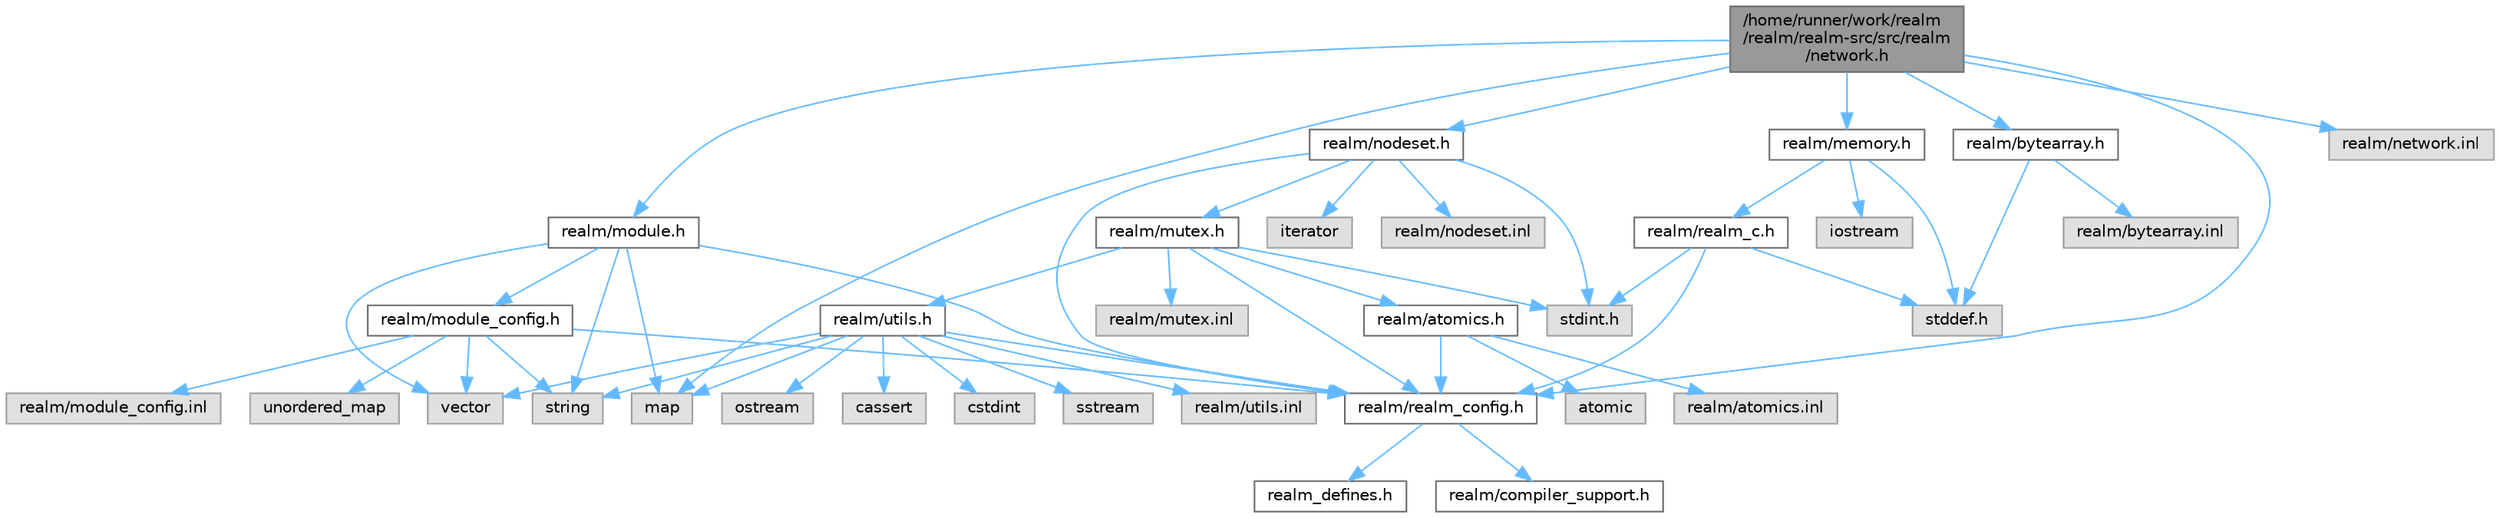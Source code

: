 digraph "/home/runner/work/realm/realm/realm-src/src/realm/network.h"
{
 // LATEX_PDF_SIZE
  bgcolor="transparent";
  edge [fontname=Helvetica,fontsize=10,labelfontname=Helvetica,labelfontsize=10];
  node [fontname=Helvetica,fontsize=10,shape=box,height=0.2,width=0.4];
  Node1 [id="Node000001",label="/home/runner/work/realm\l/realm/realm-src/src/realm\l/network.h",height=0.2,width=0.4,color="gray40", fillcolor="grey60", style="filled", fontcolor="black",tooltip=" "];
  Node1 -> Node2 [id="edge1_Node000001_Node000002",color="steelblue1",style="solid",tooltip=" "];
  Node2 [id="Node000002",label="realm/realm_config.h",height=0.2,width=0.4,color="grey40", fillcolor="white", style="filled",URL="$realm__config_8h.html",tooltip=" "];
  Node2 -> Node3 [id="edge2_Node000002_Node000003",color="steelblue1",style="solid",tooltip=" "];
  Node3 [id="Node000003",label="realm_defines.h",height=0.2,width=0.4,color="grey40", fillcolor="white", style="filled",URL="$realm__defines_8h.html",tooltip=" "];
  Node2 -> Node4 [id="edge3_Node000002_Node000004",color="steelblue1",style="solid",tooltip=" "];
  Node4 [id="Node000004",label="realm/compiler_support.h",height=0.2,width=0.4,color="grey40", fillcolor="white", style="filled",URL="$compiler__support_8h.html",tooltip=" "];
  Node1 -> Node5 [id="edge4_Node000001_Node000005",color="steelblue1",style="solid",tooltip=" "];
  Node5 [id="Node000005",label="realm/module.h",height=0.2,width=0.4,color="grey40", fillcolor="white", style="filled",URL="$module_8h.html",tooltip=" "];
  Node5 -> Node2 [id="edge5_Node000005_Node000002",color="steelblue1",style="solid",tooltip=" "];
  Node5 -> Node6 [id="edge6_Node000005_Node000006",color="steelblue1",style="solid",tooltip=" "];
  Node6 [id="Node000006",label="realm/module_config.h",height=0.2,width=0.4,color="grey40", fillcolor="white", style="filled",URL="$module__config_8h.html",tooltip=" "];
  Node6 -> Node2 [id="edge7_Node000006_Node000002",color="steelblue1",style="solid",tooltip=" "];
  Node6 -> Node7 [id="edge8_Node000006_Node000007",color="steelblue1",style="solid",tooltip=" "];
  Node7 [id="Node000007",label="string",height=0.2,width=0.4,color="grey60", fillcolor="#E0E0E0", style="filled",tooltip=" "];
  Node6 -> Node8 [id="edge9_Node000006_Node000008",color="steelblue1",style="solid",tooltip=" "];
  Node8 [id="Node000008",label="unordered_map",height=0.2,width=0.4,color="grey60", fillcolor="#E0E0E0", style="filled",tooltip=" "];
  Node6 -> Node9 [id="edge10_Node000006_Node000009",color="steelblue1",style="solid",tooltip=" "];
  Node9 [id="Node000009",label="vector",height=0.2,width=0.4,color="grey60", fillcolor="#E0E0E0", style="filled",tooltip=" "];
  Node6 -> Node10 [id="edge11_Node000006_Node000010",color="steelblue1",style="solid",tooltip=" "];
  Node10 [id="Node000010",label="realm/module_config.inl",height=0.2,width=0.4,color="grey60", fillcolor="#E0E0E0", style="filled",tooltip=" "];
  Node5 -> Node9 [id="edge12_Node000005_Node000009",color="steelblue1",style="solid",tooltip=" "];
  Node5 -> Node7 [id="edge13_Node000005_Node000007",color="steelblue1",style="solid",tooltip=" "];
  Node5 -> Node11 [id="edge14_Node000005_Node000011",color="steelblue1",style="solid",tooltip=" "];
  Node11 [id="Node000011",label="map",height=0.2,width=0.4,color="grey60", fillcolor="#E0E0E0", style="filled",tooltip=" "];
  Node1 -> Node12 [id="edge15_Node000001_Node000012",color="steelblue1",style="solid",tooltip=" "];
  Node12 [id="Node000012",label="realm/nodeset.h",height=0.2,width=0.4,color="grey40", fillcolor="white", style="filled",URL="$nodeset_8h.html",tooltip=" "];
  Node12 -> Node2 [id="edge16_Node000012_Node000002",color="steelblue1",style="solid",tooltip=" "];
  Node12 -> Node13 [id="edge17_Node000012_Node000013",color="steelblue1",style="solid",tooltip=" "];
  Node13 [id="Node000013",label="realm/mutex.h",height=0.2,width=0.4,color="grey40", fillcolor="white", style="filled",URL="$mutex_8h.html",tooltip=" "];
  Node13 -> Node2 [id="edge18_Node000013_Node000002",color="steelblue1",style="solid",tooltip=" "];
  Node13 -> Node14 [id="edge19_Node000013_Node000014",color="steelblue1",style="solid",tooltip=" "];
  Node14 [id="Node000014",label="realm/utils.h",height=0.2,width=0.4,color="grey40", fillcolor="white", style="filled",URL="$utils_8h.html",tooltip=" "];
  Node14 -> Node2 [id="edge20_Node000014_Node000002",color="steelblue1",style="solid",tooltip=" "];
  Node14 -> Node7 [id="edge21_Node000014_Node000007",color="steelblue1",style="solid",tooltip=" "];
  Node14 -> Node15 [id="edge22_Node000014_Node000015",color="steelblue1",style="solid",tooltip=" "];
  Node15 [id="Node000015",label="ostream",height=0.2,width=0.4,color="grey60", fillcolor="#E0E0E0", style="filled",tooltip=" "];
  Node14 -> Node9 [id="edge23_Node000014_Node000009",color="steelblue1",style="solid",tooltip=" "];
  Node14 -> Node11 [id="edge24_Node000014_Node000011",color="steelblue1",style="solid",tooltip=" "];
  Node14 -> Node16 [id="edge25_Node000014_Node000016",color="steelblue1",style="solid",tooltip=" "];
  Node16 [id="Node000016",label="cassert",height=0.2,width=0.4,color="grey60", fillcolor="#E0E0E0", style="filled",tooltip=" "];
  Node14 -> Node17 [id="edge26_Node000014_Node000017",color="steelblue1",style="solid",tooltip=" "];
  Node17 [id="Node000017",label="cstdint",height=0.2,width=0.4,color="grey60", fillcolor="#E0E0E0", style="filled",tooltip=" "];
  Node14 -> Node18 [id="edge27_Node000014_Node000018",color="steelblue1",style="solid",tooltip=" "];
  Node18 [id="Node000018",label="sstream",height=0.2,width=0.4,color="grey60", fillcolor="#E0E0E0", style="filled",tooltip=" "];
  Node14 -> Node19 [id="edge28_Node000014_Node000019",color="steelblue1",style="solid",tooltip=" "];
  Node19 [id="Node000019",label="realm/utils.inl",height=0.2,width=0.4,color="grey60", fillcolor="#E0E0E0", style="filled",tooltip=" "];
  Node13 -> Node20 [id="edge29_Node000013_Node000020",color="steelblue1",style="solid",tooltip=" "];
  Node20 [id="Node000020",label="realm/atomics.h",height=0.2,width=0.4,color="grey40", fillcolor="white", style="filled",URL="$atomics_8h.html",tooltip=" "];
  Node20 -> Node2 [id="edge30_Node000020_Node000002",color="steelblue1",style="solid",tooltip=" "];
  Node20 -> Node21 [id="edge31_Node000020_Node000021",color="steelblue1",style="solid",tooltip=" "];
  Node21 [id="Node000021",label="atomic",height=0.2,width=0.4,color="grey60", fillcolor="#E0E0E0", style="filled",tooltip=" "];
  Node20 -> Node22 [id="edge32_Node000020_Node000022",color="steelblue1",style="solid",tooltip=" "];
  Node22 [id="Node000022",label="realm/atomics.inl",height=0.2,width=0.4,color="grey60", fillcolor="#E0E0E0", style="filled",tooltip=" "];
  Node13 -> Node23 [id="edge33_Node000013_Node000023",color="steelblue1",style="solid",tooltip=" "];
  Node23 [id="Node000023",label="stdint.h",height=0.2,width=0.4,color="grey60", fillcolor="#E0E0E0", style="filled",tooltip=" "];
  Node13 -> Node24 [id="edge34_Node000013_Node000024",color="steelblue1",style="solid",tooltip=" "];
  Node24 [id="Node000024",label="realm/mutex.inl",height=0.2,width=0.4,color="grey60", fillcolor="#E0E0E0", style="filled",tooltip=" "];
  Node12 -> Node23 [id="edge35_Node000012_Node000023",color="steelblue1",style="solid",tooltip=" "];
  Node12 -> Node25 [id="edge36_Node000012_Node000025",color="steelblue1",style="solid",tooltip=" "];
  Node25 [id="Node000025",label="iterator",height=0.2,width=0.4,color="grey60", fillcolor="#E0E0E0", style="filled",tooltip=" "];
  Node12 -> Node26 [id="edge37_Node000012_Node000026",color="steelblue1",style="solid",tooltip=" "];
  Node26 [id="Node000026",label="realm/nodeset.inl",height=0.2,width=0.4,color="grey60", fillcolor="#E0E0E0", style="filled",tooltip=" "];
  Node1 -> Node27 [id="edge38_Node000001_Node000027",color="steelblue1",style="solid",tooltip=" "];
  Node27 [id="Node000027",label="realm/memory.h",height=0.2,width=0.4,color="grey40", fillcolor="white", style="filled",URL="$memory_8h.html",tooltip=" "];
  Node27 -> Node28 [id="edge39_Node000027_Node000028",color="steelblue1",style="solid",tooltip=" "];
  Node28 [id="Node000028",label="realm/realm_c.h",height=0.2,width=0.4,color="grey40", fillcolor="white", style="filled",URL="$realm__c_8h.html",tooltip=" "];
  Node28 -> Node2 [id="edge40_Node000028_Node000002",color="steelblue1",style="solid",tooltip=" "];
  Node28 -> Node29 [id="edge41_Node000028_Node000029",color="steelblue1",style="solid",tooltip=" "];
  Node29 [id="Node000029",label="stddef.h",height=0.2,width=0.4,color="grey60", fillcolor="#E0E0E0", style="filled",tooltip=" "];
  Node28 -> Node23 [id="edge42_Node000028_Node000023",color="steelblue1",style="solid",tooltip=" "];
  Node27 -> Node29 [id="edge43_Node000027_Node000029",color="steelblue1",style="solid",tooltip=" "];
  Node27 -> Node30 [id="edge44_Node000027_Node000030",color="steelblue1",style="solid",tooltip=" "];
  Node30 [id="Node000030",label="iostream",height=0.2,width=0.4,color="grey60", fillcolor="#E0E0E0", style="filled",tooltip=" "];
  Node1 -> Node31 [id="edge45_Node000001_Node000031",color="steelblue1",style="solid",tooltip=" "];
  Node31 [id="Node000031",label="realm/bytearray.h",height=0.2,width=0.4,color="grey40", fillcolor="white", style="filled",URL="$bytearray_8h.html",tooltip=" "];
  Node31 -> Node29 [id="edge46_Node000031_Node000029",color="steelblue1",style="solid",tooltip=" "];
  Node31 -> Node32 [id="edge47_Node000031_Node000032",color="steelblue1",style="solid",tooltip=" "];
  Node32 [id="Node000032",label="realm/bytearray.inl",height=0.2,width=0.4,color="grey60", fillcolor="#E0E0E0", style="filled",tooltip=" "];
  Node1 -> Node11 [id="edge48_Node000001_Node000011",color="steelblue1",style="solid",tooltip=" "];
  Node1 -> Node33 [id="edge49_Node000001_Node000033",color="steelblue1",style="solid",tooltip=" "];
  Node33 [id="Node000033",label="realm/network.inl",height=0.2,width=0.4,color="grey60", fillcolor="#E0E0E0", style="filled",tooltip=" "];
}
